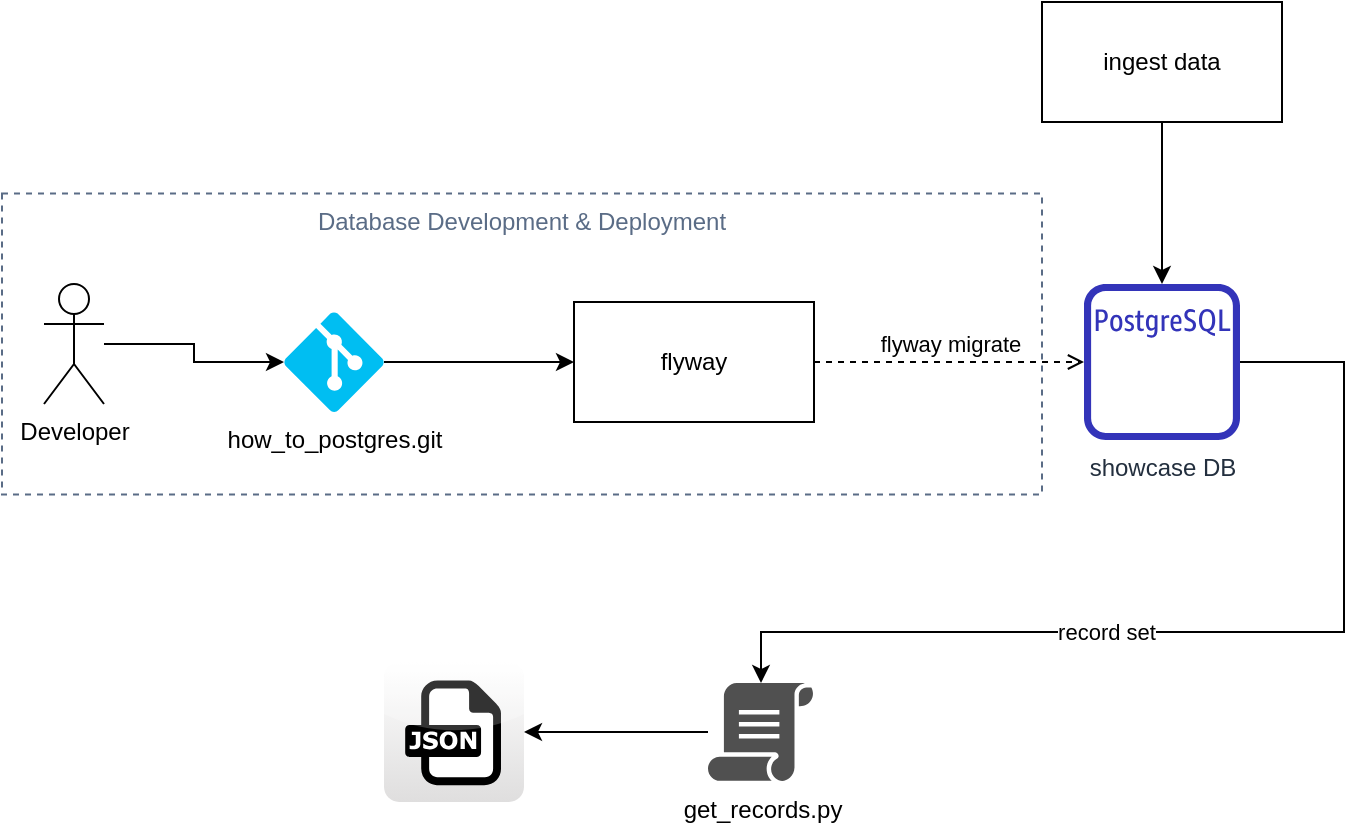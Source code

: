 <mxfile version="14.6.13" type="device"><diagram id="lCogrN2y2ptPRxg0P5RE" name="Page-1"><mxGraphModel dx="1002" dy="581" grid="1" gridSize="10" guides="1" tooltips="1" connect="1" arrows="1" fold="1" page="1" pageScale="1" pageWidth="850" pageHeight="1100" math="0" shadow="0"><root><mxCell id="0"/><mxCell id="1" parent="0"/><mxCell id="wYKsKKnSoa4y0ahQlyEI-22" value="Database Development &amp; Deployment" style="fillColor=none;strokeColor=#5A6C86;dashed=1;verticalAlign=top;fontStyle=0;fontColor=#5A6C86;" vertex="1" parent="1"><mxGeometry x="19" y="175.75" width="520" height="150.5" as="geometry"/></mxCell><mxCell id="wYKsKKnSoa4y0ahQlyEI-1" value="flyway" style="whiteSpace=wrap;html=1;" vertex="1" parent="1"><mxGeometry x="305" y="230" width="120" height="60" as="geometry"/></mxCell><mxCell id="wYKsKKnSoa4y0ahQlyEI-12" style="edgeStyle=orthogonalEdgeStyle;rounded=0;orthogonalLoop=1;jettySize=auto;html=1;" edge="1" parent="1" source="wYKsKKnSoa4y0ahQlyEI-2" target="wYKsKKnSoa4y0ahQlyEI-10"><mxGeometry relative="1" as="geometry"><Array as="points"><mxPoint x="690" y="260"/><mxPoint x="690" y="395"/></Array></mxGeometry></mxCell><mxCell id="wYKsKKnSoa4y0ahQlyEI-19" value="record set" style="edgeLabel;html=1;align=center;verticalAlign=middle;resizable=0;points=[];" vertex="1" connectable="0" parent="wYKsKKnSoa4y0ahQlyEI-12"><mxGeometry x="0.124" relative="1" as="geometry"><mxPoint x="-23" as="offset"/></mxGeometry></mxCell><mxCell id="wYKsKKnSoa4y0ahQlyEI-2" value="showcase DB" style="outlineConnect=0;fontColor=#232F3E;gradientColor=none;fillColor=#3334B9;strokeColor=none;dashed=0;verticalLabelPosition=bottom;verticalAlign=top;align=center;html=1;fontSize=12;fontStyle=0;aspect=fixed;pointerEvents=1;shape=mxgraph.aws4.rds_postgresql_instance_alt;" vertex="1" parent="1"><mxGeometry x="560" y="221" width="78" height="78" as="geometry"/></mxCell><mxCell id="wYKsKKnSoa4y0ahQlyEI-5" style="edgeStyle=orthogonalEdgeStyle;rounded=0;orthogonalLoop=1;jettySize=auto;html=1;entryX=0;entryY=0.5;entryDx=0;entryDy=0;" edge="1" parent="1" source="wYKsKKnSoa4y0ahQlyEI-3" target="wYKsKKnSoa4y0ahQlyEI-1"><mxGeometry relative="1" as="geometry"/></mxCell><mxCell id="wYKsKKnSoa4y0ahQlyEI-3" value="how_to_postgres.git" style="verticalLabelPosition=bottom;html=1;verticalAlign=top;align=center;strokeColor=none;fillColor=#00BEF2;shape=mxgraph.azure.git_repository;" vertex="1" parent="1"><mxGeometry x="160" y="235" width="50" height="50" as="geometry"/></mxCell><mxCell id="wYKsKKnSoa4y0ahQlyEI-4" value="flyway migrate" style="html=1;verticalAlign=bottom;labelBackgroundColor=none;endArrow=open;endFill=0;dashed=1;exitX=1;exitY=0.5;exitDx=0;exitDy=0;" edge="1" parent="1" source="wYKsKKnSoa4y0ahQlyEI-1" target="wYKsKKnSoa4y0ahQlyEI-2"><mxGeometry width="160" relative="1" as="geometry"><mxPoint x="400" y="269.5" as="sourcePoint"/><mxPoint x="560" y="269.5" as="targetPoint"/></mxGeometry></mxCell><mxCell id="wYKsKKnSoa4y0ahQlyEI-23" style="edgeStyle=orthogonalEdgeStyle;rounded=0;orthogonalLoop=1;jettySize=auto;html=1;entryX=0;entryY=0.5;entryDx=0;entryDy=0;entryPerimeter=0;" edge="1" parent="1" source="wYKsKKnSoa4y0ahQlyEI-8" target="wYKsKKnSoa4y0ahQlyEI-3"><mxGeometry relative="1" as="geometry"/></mxCell><mxCell id="wYKsKKnSoa4y0ahQlyEI-8" value="Developer" style="shape=umlActor;verticalLabelPosition=bottom;verticalAlign=top;html=1;outlineConnect=0;" vertex="1" parent="1"><mxGeometry x="40" y="221" width="30" height="60" as="geometry"/></mxCell><mxCell id="wYKsKKnSoa4y0ahQlyEI-14" style="edgeStyle=orthogonalEdgeStyle;rounded=0;orthogonalLoop=1;jettySize=auto;html=1;" edge="1" parent="1" source="wYKsKKnSoa4y0ahQlyEI-10" target="wYKsKKnSoa4y0ahQlyEI-13"><mxGeometry relative="1" as="geometry"><mxPoint x="300" y="430" as="sourcePoint"/></mxGeometry></mxCell><mxCell id="wYKsKKnSoa4y0ahQlyEI-10" value="get_records.py" style="pointerEvents=1;shadow=0;dashed=0;html=1;strokeColor=none;fillColor=#505050;labelPosition=center;verticalLabelPosition=bottom;verticalAlign=top;outlineConnect=0;align=center;shape=mxgraph.office.concepts.script;" vertex="1" parent="1"><mxGeometry x="372" y="420.5" width="53" height="49" as="geometry"/></mxCell><mxCell id="wYKsKKnSoa4y0ahQlyEI-13" value="" style="dashed=0;outlineConnect=0;html=1;align=center;labelPosition=center;verticalLabelPosition=bottom;verticalAlign=top;shape=mxgraph.webicons.json;gradientColor=#DFDEDE" vertex="1" parent="1"><mxGeometry x="210" y="410" width="70" height="70" as="geometry"/></mxCell><mxCell id="wYKsKKnSoa4y0ahQlyEI-21" style="edgeStyle=orthogonalEdgeStyle;rounded=0;orthogonalLoop=1;jettySize=auto;html=1;" edge="1" parent="1" source="wYKsKKnSoa4y0ahQlyEI-20" target="wYKsKKnSoa4y0ahQlyEI-2"><mxGeometry relative="1" as="geometry"/></mxCell><mxCell id="wYKsKKnSoa4y0ahQlyEI-20" value="ingest data" style="whiteSpace=wrap;html=1;" vertex="1" parent="1"><mxGeometry x="539" y="80" width="120" height="60" as="geometry"/></mxCell></root></mxGraphModel></diagram></mxfile>